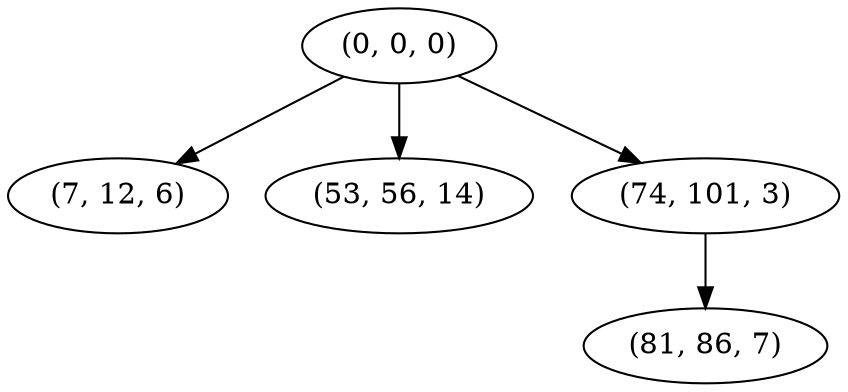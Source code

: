 digraph tree {
    "(0, 0, 0)";
    "(7, 12, 6)";
    "(53, 56, 14)";
    "(74, 101, 3)";
    "(81, 86, 7)";
    "(0, 0, 0)" -> "(7, 12, 6)";
    "(0, 0, 0)" -> "(53, 56, 14)";
    "(0, 0, 0)" -> "(74, 101, 3)";
    "(74, 101, 3)" -> "(81, 86, 7)";
}
